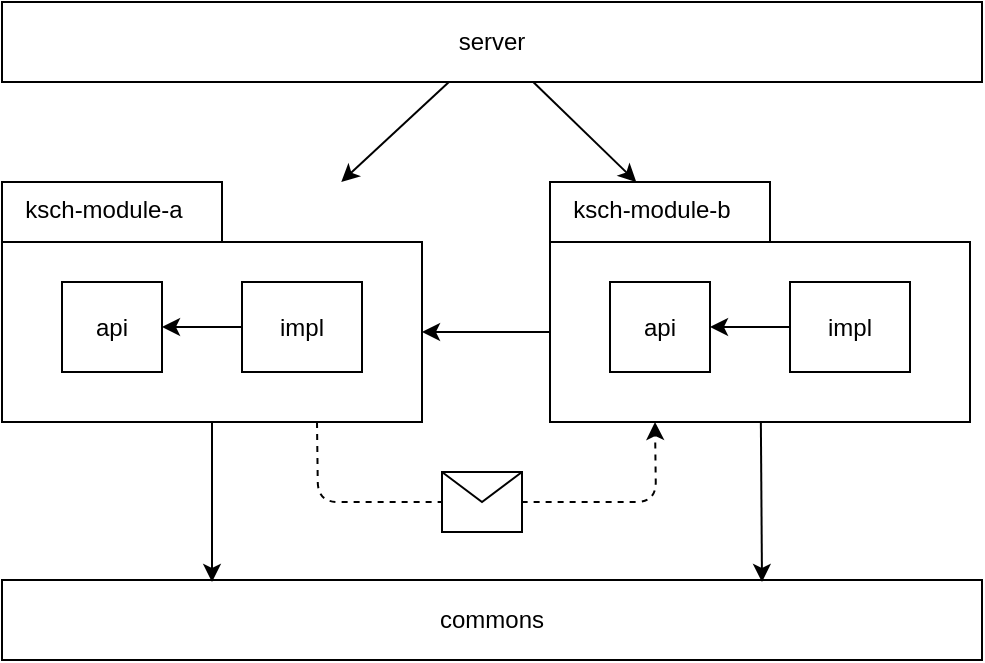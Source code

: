 <mxfile version="14.4.3" type="device"><diagram id="24jufZ_C5R06dRNlvmjh" name="Seite-1"><mxGraphModel dx="946" dy="672" grid="1" gridSize="10" guides="1" tooltips="1" connect="1" arrows="1" fold="1" page="1" pageScale="1" pageWidth="827" pageHeight="1169" math="0" shadow="0"><root><mxCell id="0"/><mxCell id="1" parent="0"/><mxCell id="dlX2rSgfDGRPNkC84Njw-4" value="" style="shape=folder;fontStyle=1;spacingTop=10;tabWidth=110;tabHeight=30;tabPosition=left;html=1;rounded=0;strokeWidth=1;fillColor=#FFFFFF;fontSize=20;" vertex="1" parent="1"><mxGeometry x="140" y="470" width="210" height="120" as="geometry"/></mxCell><mxCell id="dlX2rSgfDGRPNkC84Njw-1" value="server" style="rounded=0;whiteSpace=wrap;html=1;" vertex="1" parent="1"><mxGeometry x="140" y="380" width="490" height="40" as="geometry"/></mxCell><mxCell id="dlX2rSgfDGRPNkC84Njw-2" value="commons" style="rounded=0;whiteSpace=wrap;html=1;" vertex="1" parent="1"><mxGeometry x="140" y="669" width="490" height="40" as="geometry"/></mxCell><mxCell id="dlX2rSgfDGRPNkC84Njw-3" value="api" style="rounded=0;whiteSpace=wrap;html=1;" vertex="1" parent="1"><mxGeometry x="170" y="520" width="50" height="45" as="geometry"/></mxCell><mxCell id="dlX2rSgfDGRPNkC84Njw-6" value="impl" style="rounded=0;whiteSpace=wrap;html=1;" vertex="1" parent="1"><mxGeometry x="260" y="520" width="60" height="45" as="geometry"/></mxCell><mxCell id="dlX2rSgfDGRPNkC84Njw-7" value="ksch-module-a" style="text;html=1;strokeColor=none;fillColor=none;align=center;verticalAlign=middle;whiteSpace=wrap;rounded=0;" vertex="1" parent="1"><mxGeometry x="146" y="474" width="90" height="20" as="geometry"/></mxCell><mxCell id="dlX2rSgfDGRPNkC84Njw-8" value="" style="endArrow=classic;html=1;" edge="1" parent="1" source="dlX2rSgfDGRPNkC84Njw-6" target="dlX2rSgfDGRPNkC84Njw-3"><mxGeometry width="50" height="50" relative="1" as="geometry"><mxPoint x="-70" y="448" as="sourcePoint"/><mxPoint x="-20" y="398" as="targetPoint"/></mxGeometry></mxCell><mxCell id="dlX2rSgfDGRPNkC84Njw-9" value="" style="shape=folder;fontStyle=1;spacingTop=10;tabWidth=110;tabHeight=30;tabPosition=left;html=1;rounded=0;strokeWidth=1;fillColor=#FFFFFF;fontSize=20;" vertex="1" parent="1"><mxGeometry x="414" y="470" width="210" height="120" as="geometry"/></mxCell><mxCell id="dlX2rSgfDGRPNkC84Njw-10" value="api" style="rounded=0;whiteSpace=wrap;html=1;" vertex="1" parent="1"><mxGeometry x="444" y="520" width="50" height="45" as="geometry"/></mxCell><mxCell id="dlX2rSgfDGRPNkC84Njw-11" value="impl" style="rounded=0;whiteSpace=wrap;html=1;" vertex="1" parent="1"><mxGeometry x="534" y="520" width="60" height="45" as="geometry"/></mxCell><mxCell id="dlX2rSgfDGRPNkC84Njw-12" value="ksch-module-b" style="text;html=1;strokeColor=none;fillColor=none;align=center;verticalAlign=middle;whiteSpace=wrap;rounded=0;" vertex="1" parent="1"><mxGeometry x="420" y="474" width="90" height="20" as="geometry"/></mxCell><mxCell id="dlX2rSgfDGRPNkC84Njw-13" value="" style="endArrow=classic;html=1;" edge="1" parent="1" source="dlX2rSgfDGRPNkC84Njw-11" target="dlX2rSgfDGRPNkC84Njw-10"><mxGeometry width="50" height="50" relative="1" as="geometry"><mxPoint x="204" y="448" as="sourcePoint"/><mxPoint x="254" y="398" as="targetPoint"/></mxGeometry></mxCell><mxCell id="dlX2rSgfDGRPNkC84Njw-14" value="" style="endArrow=classic;html=1;" edge="1" parent="1" source="dlX2rSgfDGRPNkC84Njw-1" target="dlX2rSgfDGRPNkC84Njw-4"><mxGeometry width="50" height="50" relative="1" as="geometry"><mxPoint x="30" y="500" as="sourcePoint"/><mxPoint x="80" y="450" as="targetPoint"/></mxGeometry></mxCell><mxCell id="dlX2rSgfDGRPNkC84Njw-15" value="" style="endArrow=classic;html=1;" edge="1" parent="1" source="dlX2rSgfDGRPNkC84Njw-1" target="dlX2rSgfDGRPNkC84Njw-9"><mxGeometry width="50" height="50" relative="1" as="geometry"><mxPoint x="660" y="480" as="sourcePoint"/><mxPoint x="710" y="430" as="targetPoint"/></mxGeometry></mxCell><mxCell id="dlX2rSgfDGRPNkC84Njw-16" value="" style="endArrow=classic;html=1;" edge="1" parent="1" source="dlX2rSgfDGRPNkC84Njw-4"><mxGeometry width="50" height="50" relative="1" as="geometry"><mxPoint x="260" y="660" as="sourcePoint"/><mxPoint x="245" y="670" as="targetPoint"/></mxGeometry></mxCell><mxCell id="dlX2rSgfDGRPNkC84Njw-17" value="" style="endArrow=classic;html=1;" edge="1" parent="1" source="dlX2rSgfDGRPNkC84Njw-9"><mxGeometry width="50" height="50" relative="1" as="geometry"><mxPoint x="450" y="650" as="sourcePoint"/><mxPoint x="520" y="670" as="targetPoint"/></mxGeometry></mxCell><mxCell id="dlX2rSgfDGRPNkC84Njw-18" value="" style="endArrow=classic;html=1;exitX=0.75;exitY=1;exitDx=0;exitDy=0;exitPerimeter=0;entryX=0.25;entryY=1;entryDx=0;entryDy=0;entryPerimeter=0;dashed=1;" edge="1" parent="1" source="dlX2rSgfDGRPNkC84Njw-4" target="dlX2rSgfDGRPNkC84Njw-9"><mxGeometry width="50" height="50" relative="1" as="geometry"><mxPoint x="330" y="660" as="sourcePoint"/><mxPoint x="460" y="650" as="targetPoint"/><Array as="points"><mxPoint x="298" y="630"/><mxPoint x="467" y="630"/></Array></mxGeometry></mxCell><mxCell id="dlX2rSgfDGRPNkC84Njw-19" value="" style="shape=message;whiteSpace=wrap;html=1;outlineConnect=0;" vertex="1" parent="1"><mxGeometry x="360" y="615" width="40" height="30" as="geometry"/></mxCell><mxCell id="dlX2rSgfDGRPNkC84Njw-22" value="" style="endArrow=classic;html=1;exitX=0;exitY=0;exitDx=0;exitDy=75;exitPerimeter=0;entryX=0;entryY=0;entryDx=210;entryDy=75;entryPerimeter=0;" edge="1" parent="1" source="dlX2rSgfDGRPNkC84Njw-9" target="dlX2rSgfDGRPNkC84Njw-4"><mxGeometry width="50" height="50" relative="1" as="geometry"><mxPoint x="360" y="570" as="sourcePoint"/><mxPoint x="410" y="520" as="targetPoint"/></mxGeometry></mxCell></root></mxGraphModel></diagram></mxfile>